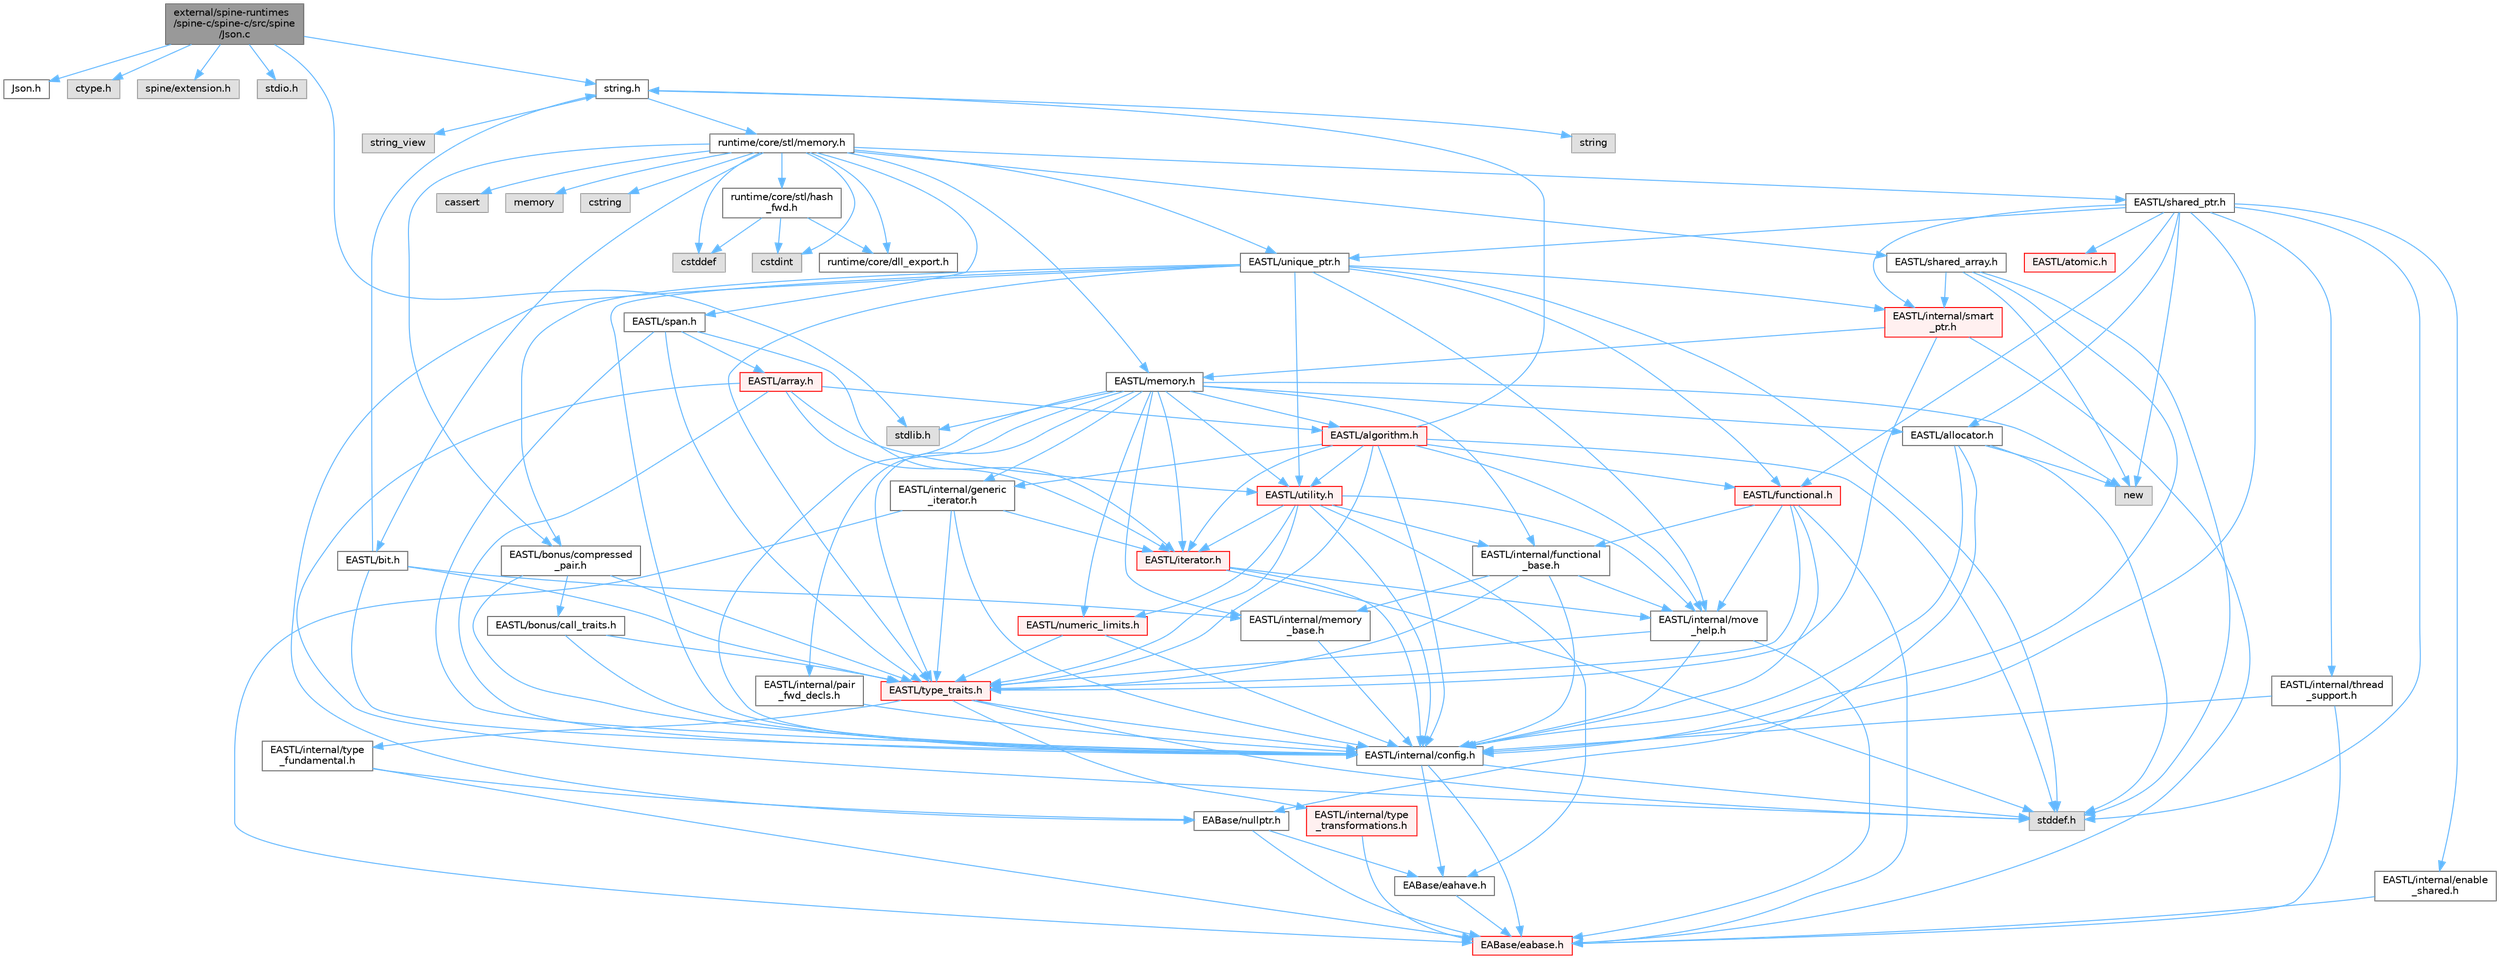 digraph "external/spine-runtimes/spine-c/spine-c/src/spine/Json.c"
{
 // LATEX_PDF_SIZE
  bgcolor="transparent";
  edge [fontname=Helvetica,fontsize=10,labelfontname=Helvetica,labelfontsize=10];
  node [fontname=Helvetica,fontsize=10,shape=box,height=0.2,width=0.4];
  Node1 [id="Node000001",label="external/spine-runtimes\l/spine-c/spine-c/src/spine\l/Json.c",height=0.2,width=0.4,color="gray40", fillcolor="grey60", style="filled", fontcolor="black",tooltip=" "];
  Node1 -> Node2 [id="edge1_Node000001_Node000002",color="steelblue1",style="solid",tooltip=" "];
  Node2 [id="Node000002",label="Json.h",height=0.2,width=0.4,color="grey40", fillcolor="white", style="filled",URL="$spine-c_2src_2spine_2_json_8h.html",tooltip=" "];
  Node1 -> Node3 [id="edge2_Node000001_Node000003",color="steelblue1",style="solid",tooltip=" "];
  Node3 [id="Node000003",label="ctype.h",height=0.2,width=0.4,color="grey60", fillcolor="#E0E0E0", style="filled",tooltip=" "];
  Node1 -> Node4 [id="edge3_Node000001_Node000004",color="steelblue1",style="solid",tooltip=" "];
  Node4 [id="Node000004",label="spine/extension.h",height=0.2,width=0.4,color="grey60", fillcolor="#E0E0E0", style="filled",tooltip=" "];
  Node1 -> Node5 [id="edge4_Node000001_Node000005",color="steelblue1",style="solid",tooltip=" "];
  Node5 [id="Node000005",label="stdio.h",height=0.2,width=0.4,color="grey60", fillcolor="#E0E0E0", style="filled",tooltip=" "];
  Node1 -> Node6 [id="edge5_Node000001_Node000006",color="steelblue1",style="solid",tooltip=" "];
  Node6 [id="Node000006",label="stdlib.h",height=0.2,width=0.4,color="grey60", fillcolor="#E0E0E0", style="filled",tooltip=" "];
  Node1 -> Node7 [id="edge6_Node000001_Node000007",color="steelblue1",style="solid",tooltip=" "];
  Node7 [id="Node000007",label="string.h",height=0.2,width=0.4,color="grey40", fillcolor="white", style="filled",URL="$string_8h.html",tooltip=" "];
  Node7 -> Node8 [id="edge7_Node000007_Node000008",color="steelblue1",style="solid",tooltip=" "];
  Node8 [id="Node000008",label="string",height=0.2,width=0.4,color="grey60", fillcolor="#E0E0E0", style="filled",tooltip=" "];
  Node7 -> Node9 [id="edge8_Node000007_Node000009",color="steelblue1",style="solid",tooltip=" "];
  Node9 [id="Node000009",label="string_view",height=0.2,width=0.4,color="grey60", fillcolor="#E0E0E0", style="filled",tooltip=" "];
  Node7 -> Node10 [id="edge9_Node000007_Node000010",color="steelblue1",style="solid",tooltip=" "];
  Node10 [id="Node000010",label="runtime/core/stl/memory.h",height=0.2,width=0.4,color="grey40", fillcolor="white", style="filled",URL="$runtime_2core_2stl_2memory_8h.html",tooltip=" "];
  Node10 -> Node11 [id="edge10_Node000010_Node000011",color="steelblue1",style="solid",tooltip=" "];
  Node11 [id="Node000011",label="cstddef",height=0.2,width=0.4,color="grey60", fillcolor="#E0E0E0", style="filled",tooltip=" "];
  Node10 -> Node12 [id="edge11_Node000010_Node000012",color="steelblue1",style="solid",tooltip=" "];
  Node12 [id="Node000012",label="cstdint",height=0.2,width=0.4,color="grey60", fillcolor="#E0E0E0", style="filled",tooltip=" "];
  Node10 -> Node13 [id="edge12_Node000010_Node000013",color="steelblue1",style="solid",tooltip=" "];
  Node13 [id="Node000013",label="cassert",height=0.2,width=0.4,color="grey60", fillcolor="#E0E0E0", style="filled",tooltip=" "];
  Node10 -> Node14 [id="edge13_Node000010_Node000014",color="steelblue1",style="solid",tooltip=" "];
  Node14 [id="Node000014",label="memory",height=0.2,width=0.4,color="grey60", fillcolor="#E0E0E0", style="filled",tooltip=" "];
  Node10 -> Node15 [id="edge14_Node000010_Node000015",color="steelblue1",style="solid",tooltip=" "];
  Node15 [id="Node000015",label="cstring",height=0.2,width=0.4,color="grey60", fillcolor="#E0E0E0", style="filled",tooltip=" "];
  Node10 -> Node16 [id="edge15_Node000010_Node000016",color="steelblue1",style="solid",tooltip=" "];
  Node16 [id="Node000016",label="EASTL/bit.h",height=0.2,width=0.4,color="grey40", fillcolor="white", style="filled",URL="$bit_8h.html",tooltip=" "];
  Node16 -> Node17 [id="edge16_Node000016_Node000017",color="steelblue1",style="solid",tooltip=" "];
  Node17 [id="Node000017",label="EASTL/internal/config.h",height=0.2,width=0.4,color="grey40", fillcolor="white", style="filled",URL="$runtime_2_e_a_s_t_l_2include_2_e_a_s_t_l_2internal_2config_8h.html",tooltip=" "];
  Node17 -> Node18 [id="edge17_Node000017_Node000018",color="steelblue1",style="solid",tooltip=" "];
  Node18 [id="Node000018",label="EABase/eabase.h",height=0.2,width=0.4,color="red", fillcolor="#FFF0F0", style="filled",URL="$eabase_8h.html",tooltip=" "];
  Node17 -> Node24 [id="edge18_Node000017_Node000024",color="steelblue1",style="solid",tooltip=" "];
  Node24 [id="Node000024",label="EABase/eahave.h",height=0.2,width=0.4,color="grey40", fillcolor="white", style="filled",URL="$eahave_8h.html",tooltip=" "];
  Node24 -> Node18 [id="edge19_Node000024_Node000018",color="steelblue1",style="solid",tooltip=" "];
  Node17 -> Node25 [id="edge20_Node000017_Node000025",color="steelblue1",style="solid",tooltip=" "];
  Node25 [id="Node000025",label="stddef.h",height=0.2,width=0.4,color="grey60", fillcolor="#E0E0E0", style="filled",tooltip=" "];
  Node16 -> Node26 [id="edge21_Node000016_Node000026",color="steelblue1",style="solid",tooltip=" "];
  Node26 [id="Node000026",label="EASTL/internal/memory\l_base.h",height=0.2,width=0.4,color="grey40", fillcolor="white", style="filled",URL="$memory__base_8h.html",tooltip=" "];
  Node26 -> Node17 [id="edge22_Node000026_Node000017",color="steelblue1",style="solid",tooltip=" "];
  Node16 -> Node27 [id="edge23_Node000016_Node000027",color="steelblue1",style="solid",tooltip=" "];
  Node27 [id="Node000027",label="EASTL/type_traits.h",height=0.2,width=0.4,color="red", fillcolor="#FFF0F0", style="filled",URL="$_e_a_s_t_l_2include_2_e_a_s_t_l_2type__traits_8h.html",tooltip=" "];
  Node27 -> Node17 [id="edge24_Node000027_Node000017",color="steelblue1",style="solid",tooltip=" "];
  Node27 -> Node25 [id="edge25_Node000027_Node000025",color="steelblue1",style="solid",tooltip=" "];
  Node27 -> Node28 [id="edge26_Node000027_Node000028",color="steelblue1",style="solid",tooltip=" "];
  Node28 [id="Node000028",label="EASTL/internal/type\l_fundamental.h",height=0.2,width=0.4,color="grey40", fillcolor="white", style="filled",URL="$type__fundamental_8h.html",tooltip=" "];
  Node28 -> Node18 [id="edge27_Node000028_Node000018",color="steelblue1",style="solid",tooltip=" "];
  Node28 -> Node29 [id="edge28_Node000028_Node000029",color="steelblue1",style="solid",tooltip=" "];
  Node29 [id="Node000029",label="EABase/nullptr.h",height=0.2,width=0.4,color="grey40", fillcolor="white", style="filled",URL="$nullptr_8h.html",tooltip=" "];
  Node29 -> Node18 [id="edge29_Node000029_Node000018",color="steelblue1",style="solid",tooltip=" "];
  Node29 -> Node24 [id="edge30_Node000029_Node000024",color="steelblue1",style="solid",tooltip=" "];
  Node27 -> Node30 [id="edge31_Node000027_Node000030",color="steelblue1",style="solid",tooltip=" "];
  Node30 [id="Node000030",label="EASTL/internal/type\l_transformations.h",height=0.2,width=0.4,color="red", fillcolor="#FFF0F0", style="filled",URL="$type__transformations_8h.html",tooltip=" "];
  Node30 -> Node18 [id="edge32_Node000030_Node000018",color="steelblue1",style="solid",tooltip=" "];
  Node16 -> Node7 [id="edge33_Node000016_Node000007",color="steelblue1",style="solid",tooltip=" "];
  Node10 -> Node37 [id="edge34_Node000010_Node000037",color="steelblue1",style="solid",tooltip=" "];
  Node37 [id="Node000037",label="EASTL/memory.h",height=0.2,width=0.4,color="grey40", fillcolor="white", style="filled",URL="$runtime_2_e_a_s_t_l_2include_2_e_a_s_t_l_2memory_8h.html",tooltip=" "];
  Node37 -> Node17 [id="edge35_Node000037_Node000017",color="steelblue1",style="solid",tooltip=" "];
  Node37 -> Node26 [id="edge36_Node000037_Node000026",color="steelblue1",style="solid",tooltip=" "];
  Node37 -> Node38 [id="edge37_Node000037_Node000038",color="steelblue1",style="solid",tooltip=" "];
  Node38 [id="Node000038",label="EASTL/internal/generic\l_iterator.h",height=0.2,width=0.4,color="grey40", fillcolor="white", style="filled",URL="$generic__iterator_8h.html",tooltip=" "];
  Node38 -> Node18 [id="edge38_Node000038_Node000018",color="steelblue1",style="solid",tooltip=" "];
  Node38 -> Node17 [id="edge39_Node000038_Node000017",color="steelblue1",style="solid",tooltip=" "];
  Node38 -> Node39 [id="edge40_Node000038_Node000039",color="steelblue1",style="solid",tooltip=" "];
  Node39 [id="Node000039",label="EASTL/iterator.h",height=0.2,width=0.4,color="red", fillcolor="#FFF0F0", style="filled",URL="$_e_a_s_t_l_2include_2_e_a_s_t_l_2iterator_8h.html",tooltip=" "];
  Node39 -> Node17 [id="edge41_Node000039_Node000017",color="steelblue1",style="solid",tooltip=" "];
  Node39 -> Node40 [id="edge42_Node000039_Node000040",color="steelblue1",style="solid",tooltip=" "];
  Node40 [id="Node000040",label="EASTL/internal/move\l_help.h",height=0.2,width=0.4,color="grey40", fillcolor="white", style="filled",URL="$move__help_8h.html",tooltip=" "];
  Node40 -> Node18 [id="edge43_Node000040_Node000018",color="steelblue1",style="solid",tooltip=" "];
  Node40 -> Node17 [id="edge44_Node000040_Node000017",color="steelblue1",style="solid",tooltip=" "];
  Node40 -> Node27 [id="edge45_Node000040_Node000027",color="steelblue1",style="solid",tooltip=" "];
  Node39 -> Node25 [id="edge46_Node000039_Node000025",color="steelblue1",style="solid",tooltip=" "];
  Node38 -> Node27 [id="edge47_Node000038_Node000027",color="steelblue1",style="solid",tooltip=" "];
  Node37 -> Node42 [id="edge48_Node000037_Node000042",color="steelblue1",style="solid",tooltip=" "];
  Node42 [id="Node000042",label="EASTL/internal/pair\l_fwd_decls.h",height=0.2,width=0.4,color="grey40", fillcolor="white", style="filled",URL="$pair__fwd__decls_8h.html",tooltip=" "];
  Node42 -> Node17 [id="edge49_Node000042_Node000017",color="steelblue1",style="solid",tooltip=" "];
  Node37 -> Node43 [id="edge50_Node000037_Node000043",color="steelblue1",style="solid",tooltip=" "];
  Node43 [id="Node000043",label="EASTL/internal/functional\l_base.h",height=0.2,width=0.4,color="grey40", fillcolor="white", style="filled",URL="$functional__base_8h.html",tooltip=" "];
  Node43 -> Node17 [id="edge51_Node000043_Node000017",color="steelblue1",style="solid",tooltip=" "];
  Node43 -> Node26 [id="edge52_Node000043_Node000026",color="steelblue1",style="solid",tooltip=" "];
  Node43 -> Node40 [id="edge53_Node000043_Node000040",color="steelblue1",style="solid",tooltip=" "];
  Node43 -> Node27 [id="edge54_Node000043_Node000027",color="steelblue1",style="solid",tooltip=" "];
  Node37 -> Node44 [id="edge55_Node000037_Node000044",color="steelblue1",style="solid",tooltip=" "];
  Node44 [id="Node000044",label="EASTL/algorithm.h",height=0.2,width=0.4,color="red", fillcolor="#FFF0F0", style="filled",URL="$_e_a_s_t_l_2include_2_e_a_s_t_l_2algorithm_8h.html",tooltip=" "];
  Node44 -> Node17 [id="edge56_Node000044_Node000017",color="steelblue1",style="solid",tooltip=" "];
  Node44 -> Node27 [id="edge57_Node000044_Node000027",color="steelblue1",style="solid",tooltip=" "];
  Node44 -> Node40 [id="edge58_Node000044_Node000040",color="steelblue1",style="solid",tooltip=" "];
  Node44 -> Node39 [id="edge59_Node000044_Node000039",color="steelblue1",style="solid",tooltip=" "];
  Node44 -> Node47 [id="edge60_Node000044_Node000047",color="steelblue1",style="solid",tooltip=" "];
  Node47 [id="Node000047",label="EASTL/functional.h",height=0.2,width=0.4,color="red", fillcolor="#FFF0F0", style="filled",URL="$_e_a_s_t_l_2include_2_e_a_s_t_l_2functional_8h.html",tooltip=" "];
  Node47 -> Node18 [id="edge61_Node000047_Node000018",color="steelblue1",style="solid",tooltip=" "];
  Node47 -> Node17 [id="edge62_Node000047_Node000017",color="steelblue1",style="solid",tooltip=" "];
  Node47 -> Node40 [id="edge63_Node000047_Node000040",color="steelblue1",style="solid",tooltip=" "];
  Node47 -> Node27 [id="edge64_Node000047_Node000027",color="steelblue1",style="solid",tooltip=" "];
  Node47 -> Node43 [id="edge65_Node000047_Node000043",color="steelblue1",style="solid",tooltip=" "];
  Node44 -> Node54 [id="edge66_Node000044_Node000054",color="steelblue1",style="solid",tooltip=" "];
  Node54 [id="Node000054",label="EASTL/utility.h",height=0.2,width=0.4,color="red", fillcolor="#FFF0F0", style="filled",URL="$runtime_2_e_a_s_t_l_2include_2_e_a_s_t_l_2utility_8h.html",tooltip=" "];
  Node54 -> Node17 [id="edge67_Node000054_Node000017",color="steelblue1",style="solid",tooltip=" "];
  Node54 -> Node27 [id="edge68_Node000054_Node000027",color="steelblue1",style="solid",tooltip=" "];
  Node54 -> Node39 [id="edge69_Node000054_Node000039",color="steelblue1",style="solid",tooltip=" "];
  Node54 -> Node55 [id="edge70_Node000054_Node000055",color="steelblue1",style="solid",tooltip=" "];
  Node55 [id="Node000055",label="EASTL/numeric_limits.h",height=0.2,width=0.4,color="red", fillcolor="#FFF0F0", style="filled",URL="$numeric__limits_8h.html",tooltip=" "];
  Node55 -> Node17 [id="edge71_Node000055_Node000017",color="steelblue1",style="solid",tooltip=" "];
  Node55 -> Node27 [id="edge72_Node000055_Node000027",color="steelblue1",style="solid",tooltip=" "];
  Node54 -> Node43 [id="edge73_Node000054_Node000043",color="steelblue1",style="solid",tooltip=" "];
  Node54 -> Node40 [id="edge74_Node000054_Node000040",color="steelblue1",style="solid",tooltip=" "];
  Node54 -> Node24 [id="edge75_Node000054_Node000024",color="steelblue1",style="solid",tooltip=" "];
  Node44 -> Node38 [id="edge76_Node000044_Node000038",color="steelblue1",style="solid",tooltip=" "];
  Node44 -> Node25 [id="edge77_Node000044_Node000025",color="steelblue1",style="solid",tooltip=" "];
  Node44 -> Node7 [id="edge78_Node000044_Node000007",color="steelblue1",style="solid",tooltip=" "];
  Node37 -> Node27 [id="edge79_Node000037_Node000027",color="steelblue1",style="solid",tooltip=" "];
  Node37 -> Node51 [id="edge80_Node000037_Node000051",color="steelblue1",style="solid",tooltip=" "];
  Node51 [id="Node000051",label="EASTL/allocator.h",height=0.2,width=0.4,color="grey40", fillcolor="white", style="filled",URL="$runtime_2_e_a_s_t_l_2include_2_e_a_s_t_l_2allocator_8h.html",tooltip=" "];
  Node51 -> Node17 [id="edge81_Node000051_Node000017",color="steelblue1",style="solid",tooltip=" "];
  Node51 -> Node29 [id="edge82_Node000051_Node000029",color="steelblue1",style="solid",tooltip=" "];
  Node51 -> Node25 [id="edge83_Node000051_Node000025",color="steelblue1",style="solid",tooltip=" "];
  Node51 -> Node52 [id="edge84_Node000051_Node000052",color="steelblue1",style="solid",tooltip=" "];
  Node52 [id="Node000052",label="new",height=0.2,width=0.4,color="grey60", fillcolor="#E0E0E0", style="filled",tooltip=" "];
  Node37 -> Node39 [id="edge85_Node000037_Node000039",color="steelblue1",style="solid",tooltip=" "];
  Node37 -> Node54 [id="edge86_Node000037_Node000054",color="steelblue1",style="solid",tooltip=" "];
  Node37 -> Node55 [id="edge87_Node000037_Node000055",color="steelblue1",style="solid",tooltip=" "];
  Node37 -> Node6 [id="edge88_Node000037_Node000006",color="steelblue1",style="solid",tooltip=" "];
  Node37 -> Node52 [id="edge89_Node000037_Node000052",color="steelblue1",style="solid",tooltip=" "];
  Node10 -> Node64 [id="edge90_Node000010_Node000064",color="steelblue1",style="solid",tooltip=" "];
  Node64 [id="Node000064",label="EASTL/shared_array.h",height=0.2,width=0.4,color="grey40", fillcolor="white", style="filled",URL="$shared__array_8h.html",tooltip=" "];
  Node64 -> Node17 [id="edge91_Node000064_Node000017",color="steelblue1",style="solid",tooltip=" "];
  Node64 -> Node65 [id="edge92_Node000064_Node000065",color="steelblue1",style="solid",tooltip=" "];
  Node65 [id="Node000065",label="EASTL/internal/smart\l_ptr.h",height=0.2,width=0.4,color="red", fillcolor="#FFF0F0", style="filled",URL="$smart__ptr_8h.html",tooltip=" "];
  Node65 -> Node18 [id="edge93_Node000065_Node000018",color="steelblue1",style="solid",tooltip=" "];
  Node65 -> Node37 [id="edge94_Node000065_Node000037",color="steelblue1",style="solid",tooltip=" "];
  Node65 -> Node27 [id="edge95_Node000065_Node000027",color="steelblue1",style="solid",tooltip=" "];
  Node64 -> Node52 [id="edge96_Node000064_Node000052",color="steelblue1",style="solid",tooltip=" "];
  Node64 -> Node25 [id="edge97_Node000064_Node000025",color="steelblue1",style="solid",tooltip=" "];
  Node10 -> Node67 [id="edge98_Node000010_Node000067",color="steelblue1",style="solid",tooltip=" "];
  Node67 [id="Node000067",label="EASTL/unique_ptr.h",height=0.2,width=0.4,color="grey40", fillcolor="white", style="filled",URL="$unique__ptr_8h.html",tooltip=" "];
  Node67 -> Node29 [id="edge99_Node000067_Node000029",color="steelblue1",style="solid",tooltip=" "];
  Node67 -> Node68 [id="edge100_Node000067_Node000068",color="steelblue1",style="solid",tooltip=" "];
  Node68 [id="Node000068",label="EASTL/bonus/compressed\l_pair.h",height=0.2,width=0.4,color="grey40", fillcolor="white", style="filled",URL="$compressed__pair_8h.html",tooltip=" "];
  Node68 -> Node17 [id="edge101_Node000068_Node000017",color="steelblue1",style="solid",tooltip=" "];
  Node68 -> Node27 [id="edge102_Node000068_Node000027",color="steelblue1",style="solid",tooltip=" "];
  Node68 -> Node69 [id="edge103_Node000068_Node000069",color="steelblue1",style="solid",tooltip=" "];
  Node69 [id="Node000069",label="EASTL/bonus/call_traits.h",height=0.2,width=0.4,color="grey40", fillcolor="white", style="filled",URL="$call__traits_8h.html",tooltip=" "];
  Node69 -> Node17 [id="edge104_Node000069_Node000017",color="steelblue1",style="solid",tooltip=" "];
  Node69 -> Node27 [id="edge105_Node000069_Node000027",color="steelblue1",style="solid",tooltip=" "];
  Node67 -> Node47 [id="edge106_Node000067_Node000047",color="steelblue1",style="solid",tooltip=" "];
  Node67 -> Node17 [id="edge107_Node000067_Node000017",color="steelblue1",style="solid",tooltip=" "];
  Node67 -> Node40 [id="edge108_Node000067_Node000040",color="steelblue1",style="solid",tooltip=" "];
  Node67 -> Node65 [id="edge109_Node000067_Node000065",color="steelblue1",style="solid",tooltip=" "];
  Node67 -> Node27 [id="edge110_Node000067_Node000027",color="steelblue1",style="solid",tooltip=" "];
  Node67 -> Node54 [id="edge111_Node000067_Node000054",color="steelblue1",style="solid",tooltip=" "];
  Node67 -> Node25 [id="edge112_Node000067_Node000025",color="steelblue1",style="solid",tooltip=" "];
  Node10 -> Node70 [id="edge113_Node000010_Node000070",color="steelblue1",style="solid",tooltip=" "];
  Node70 [id="Node000070",label="EASTL/shared_ptr.h",height=0.2,width=0.4,color="grey40", fillcolor="white", style="filled",URL="$shared__ptr_8h.html",tooltip=" "];
  Node70 -> Node17 [id="edge114_Node000070_Node000017",color="steelblue1",style="solid",tooltip=" "];
  Node70 -> Node65 [id="edge115_Node000070_Node000065",color="steelblue1",style="solid",tooltip=" "];
  Node70 -> Node71 [id="edge116_Node000070_Node000071",color="steelblue1",style="solid",tooltip=" "];
  Node71 [id="Node000071",label="EASTL/internal/thread\l_support.h",height=0.2,width=0.4,color="grey40", fillcolor="white", style="filled",URL="$thread__support_8h.html",tooltip=" "];
  Node71 -> Node18 [id="edge117_Node000071_Node000018",color="steelblue1",style="solid",tooltip=" "];
  Node71 -> Node17 [id="edge118_Node000071_Node000017",color="steelblue1",style="solid",tooltip=" "];
  Node70 -> Node67 [id="edge119_Node000070_Node000067",color="steelblue1",style="solid",tooltip=" "];
  Node70 -> Node47 [id="edge120_Node000070_Node000047",color="steelblue1",style="solid",tooltip=" "];
  Node70 -> Node51 [id="edge121_Node000070_Node000051",color="steelblue1",style="solid",tooltip=" "];
  Node70 -> Node72 [id="edge122_Node000070_Node000072",color="steelblue1",style="solid",tooltip=" "];
  Node72 [id="Node000072",label="EASTL/atomic.h",height=0.2,width=0.4,color="red", fillcolor="#FFF0F0", style="filled",URL="$runtime_2_e_a_s_t_l_2include_2_e_a_s_t_l_2atomic_8h.html",tooltip=" "];
  Node70 -> Node52 [id="edge123_Node000070_Node000052",color="steelblue1",style="solid",tooltip=" "];
  Node70 -> Node25 [id="edge124_Node000070_Node000025",color="steelblue1",style="solid",tooltip=" "];
  Node70 -> Node149 [id="edge125_Node000070_Node000149",color="steelblue1",style="solid",tooltip=" "];
  Node149 [id="Node000149",label="EASTL/internal/enable\l_shared.h",height=0.2,width=0.4,color="grey40", fillcolor="white", style="filled",URL="$enable__shared_8h.html",tooltip=" "];
  Node149 -> Node18 [id="edge126_Node000149_Node000018",color="steelblue1",style="solid",tooltip=" "];
  Node10 -> Node150 [id="edge127_Node000010_Node000150",color="steelblue1",style="solid",tooltip=" "];
  Node150 [id="Node000150",label="EASTL/span.h",height=0.2,width=0.4,color="grey40", fillcolor="white", style="filled",URL="$span_8h.html",tooltip=" "];
  Node150 -> Node17 [id="edge128_Node000150_Node000017",color="steelblue1",style="solid",tooltip=" "];
  Node150 -> Node27 [id="edge129_Node000150_Node000027",color="steelblue1",style="solid",tooltip=" "];
  Node150 -> Node39 [id="edge130_Node000150_Node000039",color="steelblue1",style="solid",tooltip=" "];
  Node150 -> Node151 [id="edge131_Node000150_Node000151",color="steelblue1",style="solid",tooltip=" "];
  Node151 [id="Node000151",label="EASTL/array.h",height=0.2,width=0.4,color="red", fillcolor="#FFF0F0", style="filled",URL="$runtime_2_e_a_s_t_l_2include_2_e_a_s_t_l_2array_8h.html",tooltip=" "];
  Node151 -> Node17 [id="edge132_Node000151_Node000017",color="steelblue1",style="solid",tooltip=" "];
  Node151 -> Node39 [id="edge133_Node000151_Node000039",color="steelblue1",style="solid",tooltip=" "];
  Node151 -> Node44 [id="edge134_Node000151_Node000044",color="steelblue1",style="solid",tooltip=" "];
  Node151 -> Node54 [id="edge135_Node000151_Node000054",color="steelblue1",style="solid",tooltip=" "];
  Node151 -> Node25 [id="edge136_Node000151_Node000025",color="steelblue1",style="solid",tooltip=" "];
  Node10 -> Node68 [id="edge137_Node000010_Node000068",color="steelblue1",style="solid",tooltip=" "];
  Node10 -> Node153 [id="edge138_Node000010_Node000153",color="steelblue1",style="solid",tooltip=" "];
  Node153 [id="Node000153",label="runtime/core/dll_export.h",height=0.2,width=0.4,color="grey40", fillcolor="white", style="filled",URL="$dll__export_8h.html",tooltip=" "];
  Node10 -> Node154 [id="edge139_Node000010_Node000154",color="steelblue1",style="solid",tooltip=" "];
  Node154 [id="Node000154",label="runtime/core/stl/hash\l_fwd.h",height=0.2,width=0.4,color="grey40", fillcolor="white", style="filled",URL="$hash__fwd_8h.html",tooltip=" "];
  Node154 -> Node11 [id="edge140_Node000154_Node000011",color="steelblue1",style="solid",tooltip=" "];
  Node154 -> Node12 [id="edge141_Node000154_Node000012",color="steelblue1",style="solid",tooltip=" "];
  Node154 -> Node153 [id="edge142_Node000154_Node000153",color="steelblue1",style="solid",tooltip=" "];
}
